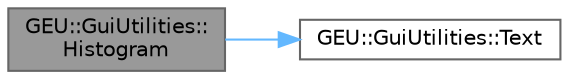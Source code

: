 digraph "GEU::GuiUtilities::Histogram"
{
 // LATEX_PDF_SIZE
  bgcolor="transparent";
  edge [fontname=Helvetica,fontsize=10,labelfontname=Helvetica,labelfontsize=10];
  node [fontname=Helvetica,fontsize=10,shape=box,height=0.2,width=0.4];
  rankdir="LR";
  Node1 [id="Node000001",label="GEU::GuiUtilities::\lHistogram",height=0.2,width=0.4,color="gray40", fillcolor="grey60", style="filled", fontcolor="black",tooltip=" "];
  Node1 -> Node2 [id="edge1_Node000001_Node000002",color="steelblue1",style="solid",tooltip=" "];
  Node2 [id="Node000002",label="GEU::GuiUtilities::Text",height=0.2,width=0.4,color="grey40", fillcolor="white", style="filled",URL="$d3/d07/namespace_g_e_u_1_1_gui_utilities.html#a2650eb29bb209df2fcab9b5aaa6a527e",tooltip=" "];
}
